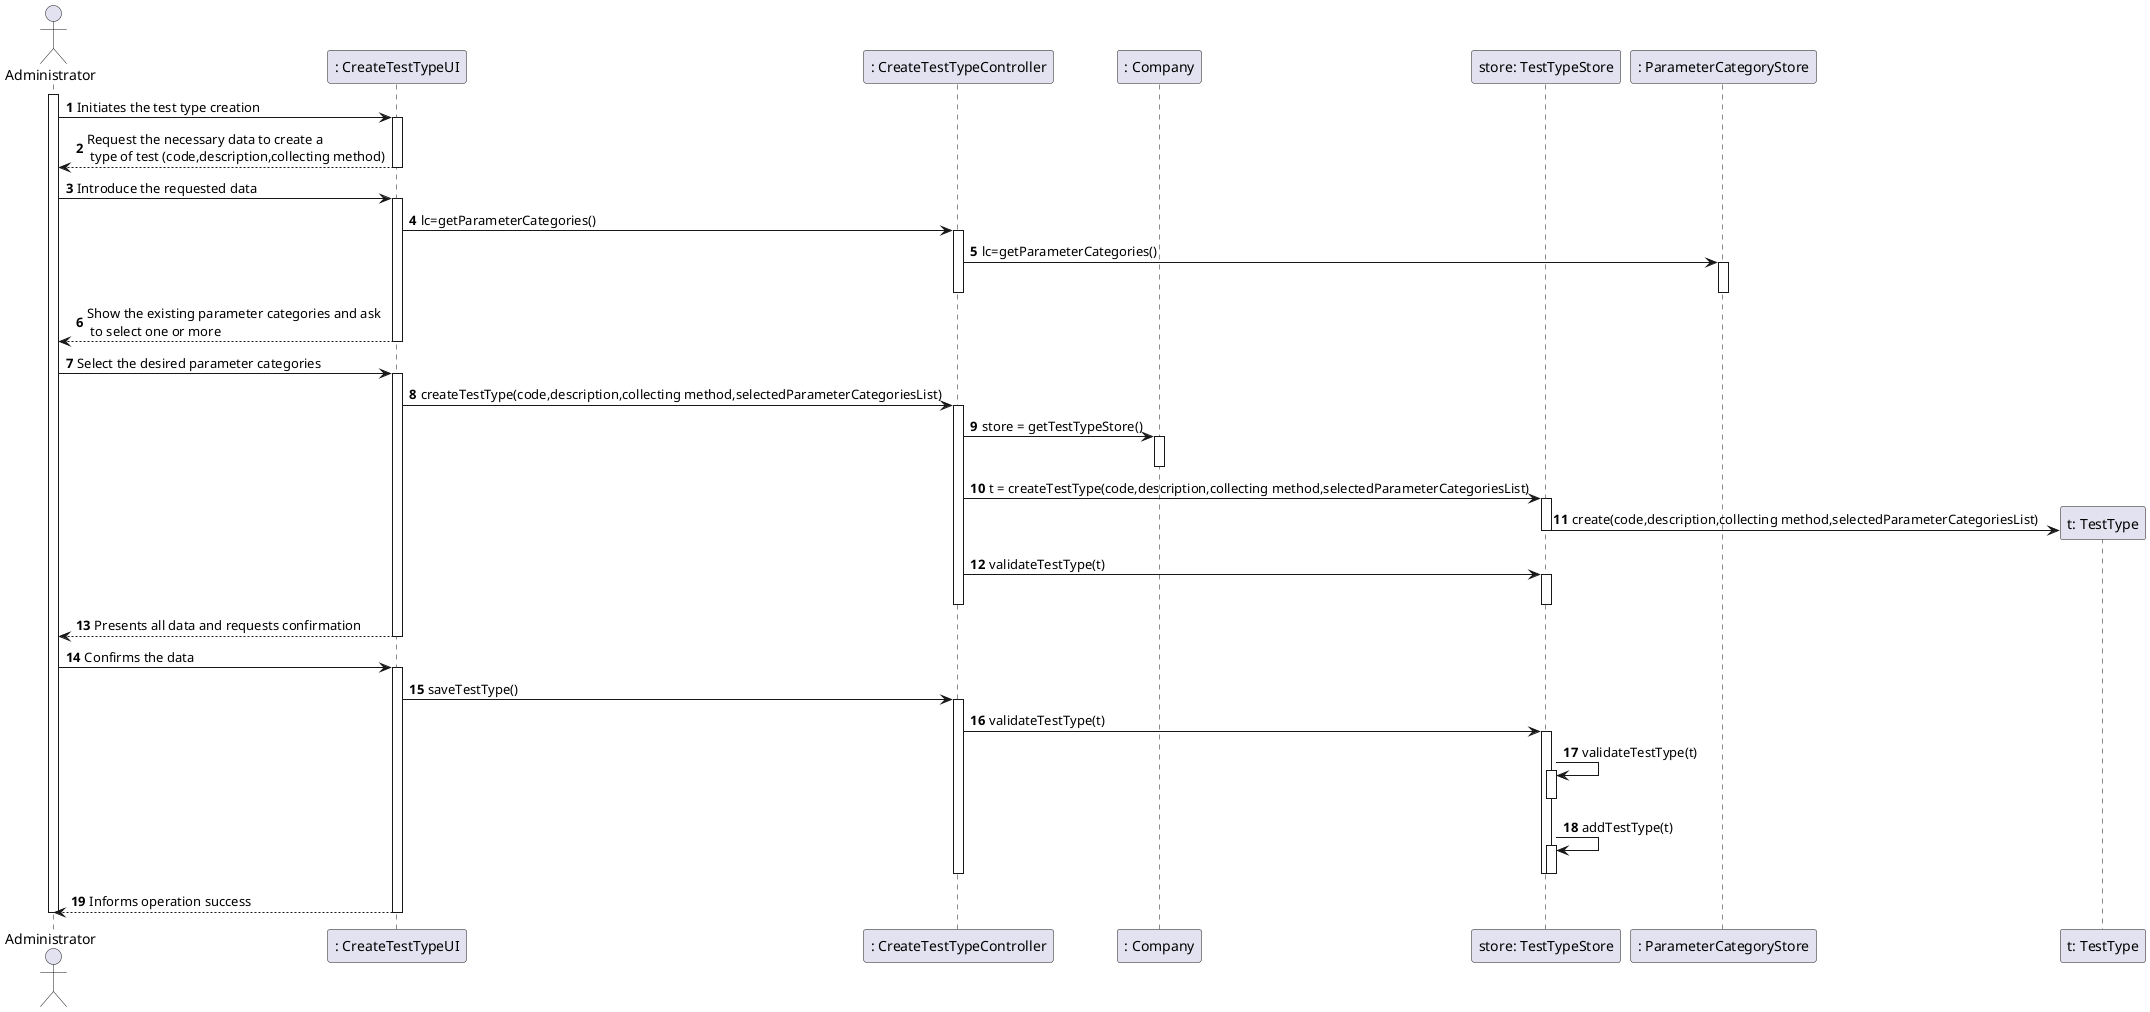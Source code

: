 @startuml
autonumber
'hide footbox
actor "Administrator" as Adm

participant ": CreateTestTypeUI" as UI
participant ": CreateTestTypeController" as CTRL
participant ": Company" as Comp
participant "store: TestTypeStore" as str
participant ": ParameterCategoryStore" as PC
participant "t: TestType" as TT

activate Adm
Adm -> UI : Initiates the test type creation
activate UI
UI --> Adm : Request the necessary data to create a\n type of test (code,description,collecting method)
deactivate UI

Adm -> UI : Introduce the requested data
activate UI
UI -> CTRL : lc=getParameterCategories()
activate CTRL
CTRL -> PC : lc=getParameterCategories()
activate PC
deactivate PC
deactivate CTRL
UI --> Adm : Show the existing parameter categories and ask\n to select one or more
deactivate UI

Adm -> UI : Select the desired parameter categories
activate UI
UI -> CTRL : createTestType(code,description,collecting method,selectedParameterCategoriesList)
activate CTRL
CTRL -> Comp : store = getTestTypeStore()
activate Comp
deactivate Comp
CTRL -> str : t = createTestType(code,description,collecting method,selectedParameterCategoriesList)
activate str
str -> TT** : create(code,description,collecting method,selectedParameterCategoriesList)
deactivate str
CTRL -> str : validateTestType(t)
activate str
deactivate str
deactivate CTRL
UI --> Adm : Presents all data and requests confirmation
deactivate UI

Adm -> UI: Confirms the data
activate UI
UI -> CTRL: saveTestType()
activate CTRL
CTRL -> str : validateTestType(t)
activate str
str -> str : validateTestType(t)
activate str
deactivate str
str ->str : addTestType(t)
activate str
deactivate str
deactivate str
deactivate CTRL
UI --> Adm : Informs operation success
deactivate UI

deactivate Adm




@enduml